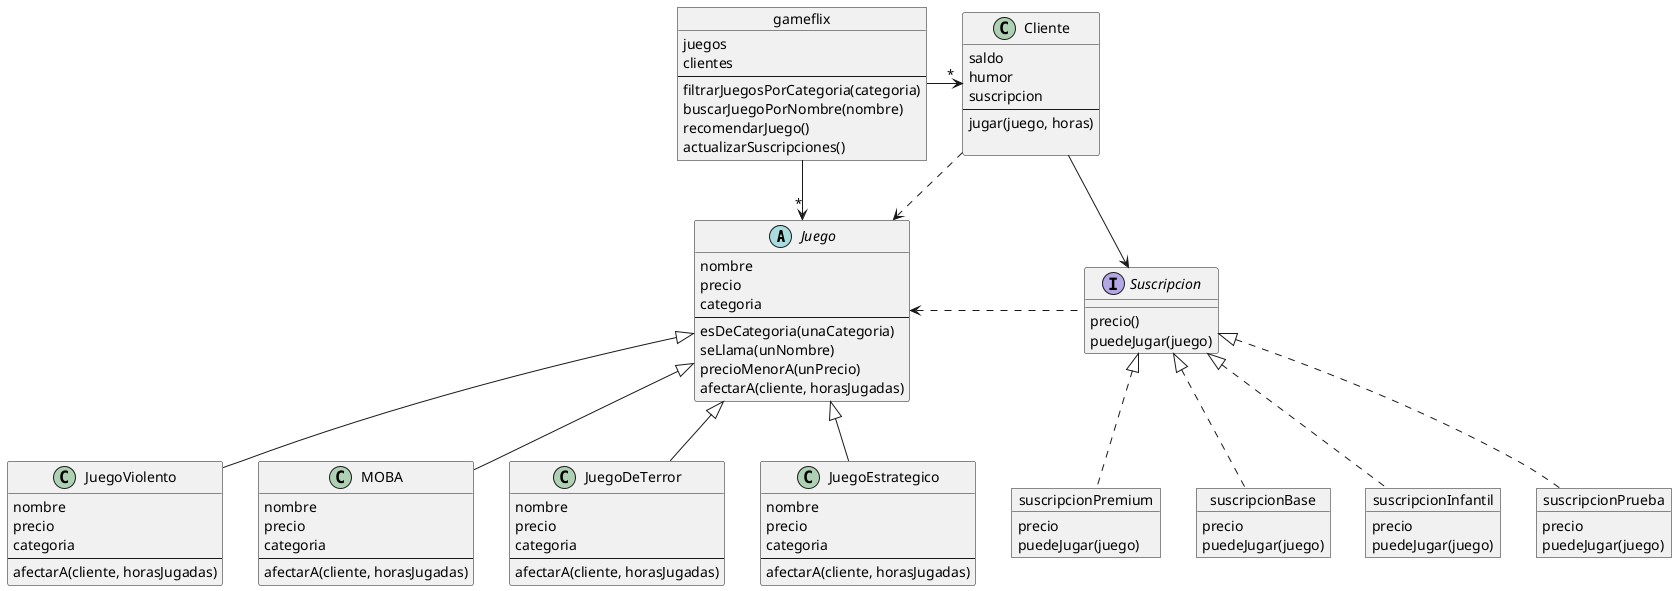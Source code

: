 @startuml gameflix

abstract class Juego {
    nombre
    precio
    categoria
    --
    esDeCategoria(unaCategoria)
    seLlama(unNombre)
    precioMenorA(unPrecio)
    afectarA(cliente, horasJugadas)
}

class JuegoViolento {
    nombre
    precio
    categoria
    --
    afectarA(cliente, horasJugadas)
}

class MOBA {
    nombre
    precio
    categoria
    --
    afectarA(cliente, horasJugadas)
}

class JuegoDeTerror {
    nombre
    precio
    categoria
    --
    afectarA(cliente, horasJugadas)
}

class JuegoEstrategico {
    nombre
    precio
    categoria
    --
    afectarA(cliente, horasJugadas)
}

class Cliente {
    saldo
    humor
    suscripcion
    --
    jugar(juego, horas)

}

object gameflix {
    juegos
    clientes
    --
    filtrarJuegosPorCategoria(categoria)
    buscarJuegoPorNombre(nombre)
    recomendarJuego()
    actualizarSuscripciones()
}

interface Suscripcion {
    precio()
    puedeJugar(juego)
}

object suscripcionPremium {
    precio
    puedeJugar(juego)
}

object suscripcionBase {
    precio
    puedeJugar(juego)
}

object suscripcionInfantil {
    precio
    puedeJugar(juego)
}

object suscripcionPrueba {
    precio
    puedeJugar(juego)
}

JuegoViolento -u-|> Juego
MOBA -u-|> Juego
JuegoDeTerror -u-|> Juego
JuegoEstrategico -u-|> Juego

Cliente -d-> Suscripcion

gameflix --> "*" Juego
gameflix -r-> "*" Cliente

suscripcionPremium .u.|> Suscripcion
suscripcionBase .u.|> Suscripcion
suscripcionInfantil .u.|> Suscripcion
suscripcionPrueba .u.|> Suscripcion

Suscripcion .l.> Juego
Cliente ..> Juego


@enduml